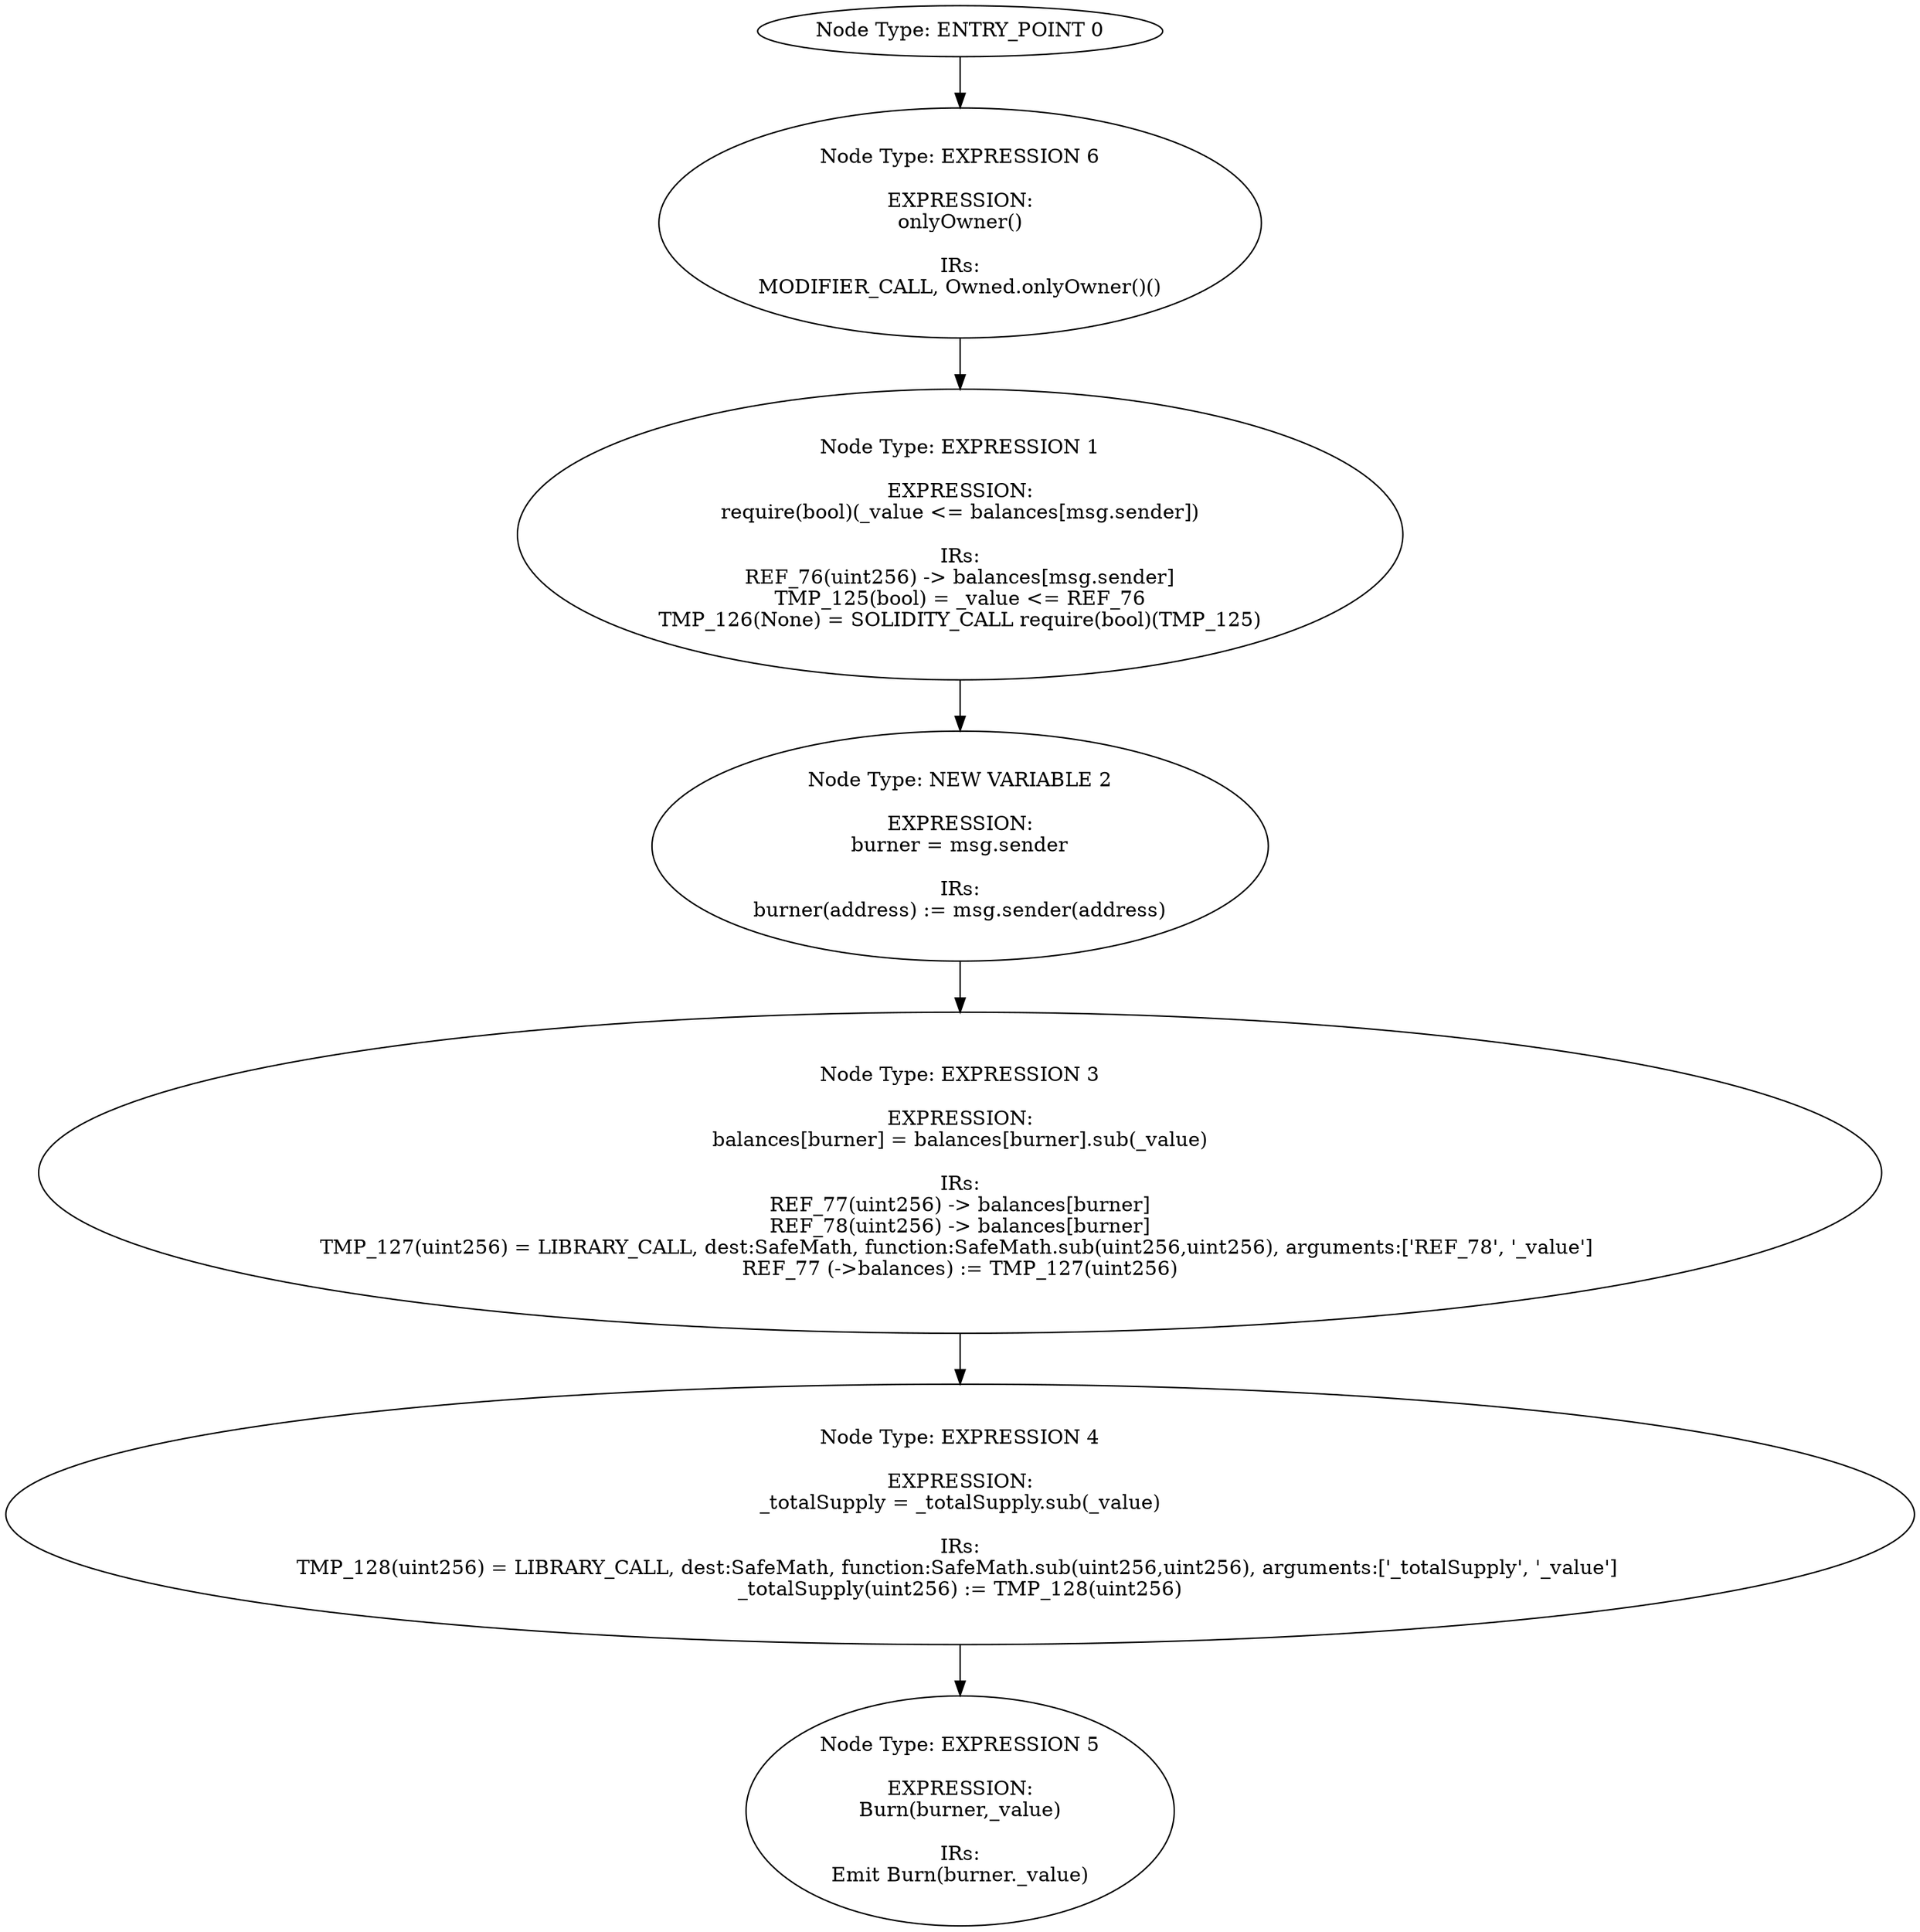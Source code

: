 digraph{
0[label="Node Type: ENTRY_POINT 0
"];
0->6;
1[label="Node Type: EXPRESSION 1

EXPRESSION:
require(bool)(_value <= balances[msg.sender])

IRs:
REF_76(uint256) -> balances[msg.sender]
TMP_125(bool) = _value <= REF_76
TMP_126(None) = SOLIDITY_CALL require(bool)(TMP_125)"];
1->2;
2[label="Node Type: NEW VARIABLE 2

EXPRESSION:
burner = msg.sender

IRs:
burner(address) := msg.sender(address)"];
2->3;
3[label="Node Type: EXPRESSION 3

EXPRESSION:
balances[burner] = balances[burner].sub(_value)

IRs:
REF_77(uint256) -> balances[burner]
REF_78(uint256) -> balances[burner]
TMP_127(uint256) = LIBRARY_CALL, dest:SafeMath, function:SafeMath.sub(uint256,uint256), arguments:['REF_78', '_value'] 
REF_77 (->balances) := TMP_127(uint256)"];
3->4;
4[label="Node Type: EXPRESSION 4

EXPRESSION:
_totalSupply = _totalSupply.sub(_value)

IRs:
TMP_128(uint256) = LIBRARY_CALL, dest:SafeMath, function:SafeMath.sub(uint256,uint256), arguments:['_totalSupply', '_value'] 
_totalSupply(uint256) := TMP_128(uint256)"];
4->5;
5[label="Node Type: EXPRESSION 5

EXPRESSION:
Burn(burner,_value)

IRs:
Emit Burn(burner._value)"];
6[label="Node Type: EXPRESSION 6

EXPRESSION:
onlyOwner()

IRs:
MODIFIER_CALL, Owned.onlyOwner()()"];
6->1;
}
